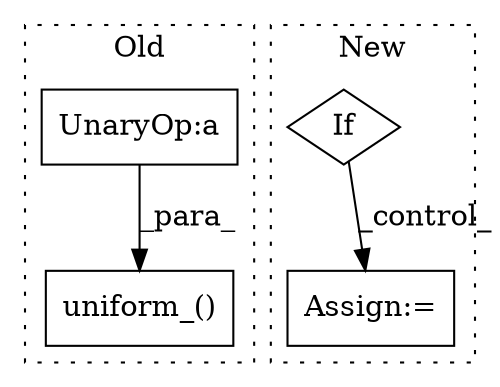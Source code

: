 digraph G {
subgraph cluster0 {
1 [label="uniform_()" a="75" s="3375,3430" l="34,1" shape="box"];
4 [label="UnaryOp:a" a="61" s="3409" l="10" shape="box"];
label = "Old";
style="dotted";
}
subgraph cluster1 {
2 [label="If" a="96" s="2624" l="3" shape="diamond"];
3 [label="Assign:=" a="68" s="2913" l="3" shape="box"];
label = "New";
style="dotted";
}
2 -> 3 [label="_control_"];
4 -> 1 [label="_para_"];
}